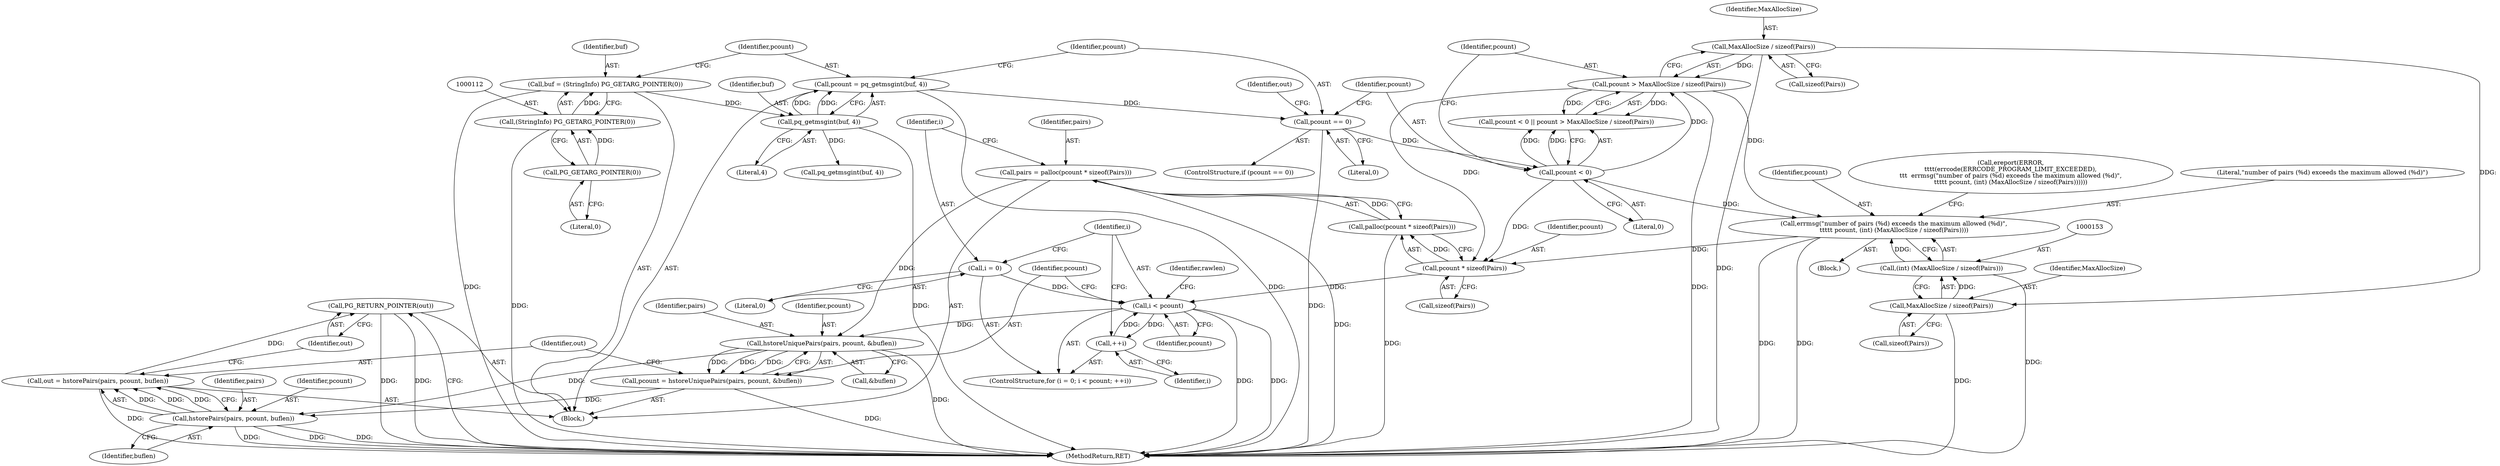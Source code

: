digraph "0_postgres_31400a673325147e1205326008e32135a78b4d8a_2@pointer" {
"1000291" [label="(Call,PG_RETURN_POINTER(out))"];
"1000285" [label="(Call,out = hstorePairs(pairs, pcount, buflen))"];
"1000287" [label="(Call,hstorePairs(pairs, pcount, buflen))"];
"1000280" [label="(Call,hstoreUniquePairs(pairs, pcount, &buflen))"];
"1000158" [label="(Call,pairs = palloc(pcount * sizeof(Pairs)))"];
"1000160" [label="(Call,palloc(pcount * sizeof(Pairs)))"];
"1000161" [label="(Call,pcount * sizeof(Pairs))"];
"1000149" [label="(Call,errmsg(\"number of pairs (%d) exceeds the maximum allowed (%d)\",\n\t\t\t\t\t pcount, (int) (MaxAllocSize / sizeof(Pairs))))"];
"1000138" [label="(Call,pcount > MaxAllocSize / sizeof(Pairs))"];
"1000135" [label="(Call,pcount < 0)"];
"1000121" [label="(Call,pcount == 0)"];
"1000115" [label="(Call,pcount = pq_getmsgint(buf, 4))"];
"1000117" [label="(Call,pq_getmsgint(buf, 4))"];
"1000109" [label="(Call,buf = (StringInfo) PG_GETARG_POINTER(0))"];
"1000111" [label="(Call,(StringInfo) PG_GETARG_POINTER(0))"];
"1000113" [label="(Call,PG_GETARG_POINTER(0))"];
"1000140" [label="(Call,MaxAllocSize / sizeof(Pairs))"];
"1000152" [label="(Call,(int) (MaxAllocSize / sizeof(Pairs)))"];
"1000154" [label="(Call,MaxAllocSize / sizeof(Pairs))"];
"1000169" [label="(Call,i < pcount)"];
"1000166" [label="(Call,i = 0)"];
"1000172" [label="(Call,++i)"];
"1000278" [label="(Call,pcount = hstoreUniquePairs(pairs, pcount, &buflen))"];
"1000281" [label="(Identifier,pairs)"];
"1000154" [label="(Call,MaxAllocSize / sizeof(Pairs))"];
"1000141" [label="(Identifier,MaxAllocSize)"];
"1000162" [label="(Identifier,pcount)"];
"1000117" [label="(Call,pq_getmsgint(buf, 4))"];
"1000283" [label="(Call,&buflen)"];
"1000282" [label="(Identifier,pcount)"];
"1000138" [label="(Call,pcount > MaxAllocSize / sizeof(Pairs))"];
"1000140" [label="(Call,MaxAllocSize / sizeof(Pairs))"];
"1000119" [label="(Literal,4)"];
"1000142" [label="(Call,sizeof(Pairs))"];
"1000110" [label="(Identifier,buf)"];
"1000156" [label="(Call,sizeof(Pairs))"];
"1000168" [label="(Literal,0)"];
"1000115" [label="(Call,pcount = pq_getmsgint(buf, 4))"];
"1000123" [label="(Literal,0)"];
"1000163" [label="(Call,sizeof(Pairs))"];
"1000118" [label="(Identifier,buf)"];
"1000155" [label="(Identifier,MaxAllocSize)"];
"1000136" [label="(Identifier,pcount)"];
"1000173" [label="(Identifier,i)"];
"1000170" [label="(Identifier,i)"];
"1000161" [label="(Call,pcount * sizeof(Pairs))"];
"1000135" [label="(Call,pcount < 0)"];
"1000177" [label="(Identifier,rawlen)"];
"1000150" [label="(Literal,\"number of pairs (%d) exceeds the maximum allowed (%d)\")"];
"1000151" [label="(Identifier,pcount)"];
"1000113" [label="(Call,PG_GETARG_POINTER(0))"];
"1000160" [label="(Call,palloc(pcount * sizeof(Pairs)))"];
"1000169" [label="(Call,i < pcount)"];
"1000111" [label="(Call,(StringInfo) PG_GETARG_POINTER(0))"];
"1000280" [label="(Call,hstoreUniquePairs(pairs, pcount, &buflen))"];
"1000290" [label="(Identifier,buflen)"];
"1000165" [label="(ControlStructure,for (i = 0; i < pcount; ++i))"];
"1000134" [label="(Call,pcount < 0 || pcount > MaxAllocSize / sizeof(Pairs))"];
"1000287" [label="(Call,hstorePairs(pairs, pcount, buflen))"];
"1000149" [label="(Call,errmsg(\"number of pairs (%d) exceeds the maximum allowed (%d)\",\n\t\t\t\t\t pcount, (int) (MaxAllocSize / sizeof(Pairs))))"];
"1000122" [label="(Identifier,pcount)"];
"1000152" [label="(Call,(int) (MaxAllocSize / sizeof(Pairs)))"];
"1000292" [label="(Identifier,out)"];
"1000126" [label="(Identifier,out)"];
"1000102" [label="(Block,)"];
"1000178" [label="(Call,pq_getmsgint(buf, 4))"];
"1000158" [label="(Call,pairs = palloc(pcount * sizeof(Pairs)))"];
"1000116" [label="(Identifier,pcount)"];
"1000139" [label="(Identifier,pcount)"];
"1000120" [label="(ControlStructure,if (pcount == 0))"];
"1000167" [label="(Identifier,i)"];
"1000137" [label="(Literal,0)"];
"1000285" [label="(Call,out = hstorePairs(pairs, pcount, buflen))"];
"1000114" [label="(Literal,0)"];
"1000288" [label="(Identifier,pairs)"];
"1000286" [label="(Identifier,out)"];
"1000289" [label="(Identifier,pcount)"];
"1000146" [label="(Block,)"];
"1000278" [label="(Call,pcount = hstoreUniquePairs(pairs, pcount, &buflen))"];
"1000171" [label="(Identifier,pcount)"];
"1000159" [label="(Identifier,pairs)"];
"1000279" [label="(Identifier,pcount)"];
"1000166" [label="(Call,i = 0)"];
"1000121" [label="(Call,pcount == 0)"];
"1000291" [label="(Call,PG_RETURN_POINTER(out))"];
"1000109" [label="(Call,buf = (StringInfo) PG_GETARG_POINTER(0))"];
"1000172" [label="(Call,++i)"];
"1000293" [label="(MethodReturn,RET)"];
"1000144" [label="(Call,ereport(ERROR,\n\t\t\t\t(errcode(ERRCODE_PROGRAM_LIMIT_EXCEEDED),\n\t\t\t  errmsg(\"number of pairs (%d) exceeds the maximum allowed (%d)\",\n\t\t\t\t\t pcount, (int) (MaxAllocSize / sizeof(Pairs))))))"];
"1000291" -> "1000102"  [label="AST: "];
"1000291" -> "1000292"  [label="CFG: "];
"1000292" -> "1000291"  [label="AST: "];
"1000293" -> "1000291"  [label="CFG: "];
"1000291" -> "1000293"  [label="DDG: "];
"1000291" -> "1000293"  [label="DDG: "];
"1000285" -> "1000291"  [label="DDG: "];
"1000285" -> "1000102"  [label="AST: "];
"1000285" -> "1000287"  [label="CFG: "];
"1000286" -> "1000285"  [label="AST: "];
"1000287" -> "1000285"  [label="AST: "];
"1000292" -> "1000285"  [label="CFG: "];
"1000285" -> "1000293"  [label="DDG: "];
"1000287" -> "1000285"  [label="DDG: "];
"1000287" -> "1000285"  [label="DDG: "];
"1000287" -> "1000285"  [label="DDG: "];
"1000287" -> "1000290"  [label="CFG: "];
"1000288" -> "1000287"  [label="AST: "];
"1000289" -> "1000287"  [label="AST: "];
"1000290" -> "1000287"  [label="AST: "];
"1000287" -> "1000293"  [label="DDG: "];
"1000287" -> "1000293"  [label="DDG: "];
"1000287" -> "1000293"  [label="DDG: "];
"1000280" -> "1000287"  [label="DDG: "];
"1000278" -> "1000287"  [label="DDG: "];
"1000280" -> "1000278"  [label="AST: "];
"1000280" -> "1000283"  [label="CFG: "];
"1000281" -> "1000280"  [label="AST: "];
"1000282" -> "1000280"  [label="AST: "];
"1000283" -> "1000280"  [label="AST: "];
"1000278" -> "1000280"  [label="CFG: "];
"1000280" -> "1000293"  [label="DDG: "];
"1000280" -> "1000278"  [label="DDG: "];
"1000280" -> "1000278"  [label="DDG: "];
"1000280" -> "1000278"  [label="DDG: "];
"1000158" -> "1000280"  [label="DDG: "];
"1000169" -> "1000280"  [label="DDG: "];
"1000158" -> "1000102"  [label="AST: "];
"1000158" -> "1000160"  [label="CFG: "];
"1000159" -> "1000158"  [label="AST: "];
"1000160" -> "1000158"  [label="AST: "];
"1000167" -> "1000158"  [label="CFG: "];
"1000158" -> "1000293"  [label="DDG: "];
"1000160" -> "1000158"  [label="DDG: "];
"1000160" -> "1000161"  [label="CFG: "];
"1000161" -> "1000160"  [label="AST: "];
"1000160" -> "1000293"  [label="DDG: "];
"1000161" -> "1000160"  [label="DDG: "];
"1000161" -> "1000163"  [label="CFG: "];
"1000162" -> "1000161"  [label="AST: "];
"1000163" -> "1000161"  [label="AST: "];
"1000149" -> "1000161"  [label="DDG: "];
"1000138" -> "1000161"  [label="DDG: "];
"1000135" -> "1000161"  [label="DDG: "];
"1000161" -> "1000169"  [label="DDG: "];
"1000149" -> "1000146"  [label="AST: "];
"1000149" -> "1000152"  [label="CFG: "];
"1000150" -> "1000149"  [label="AST: "];
"1000151" -> "1000149"  [label="AST: "];
"1000152" -> "1000149"  [label="AST: "];
"1000144" -> "1000149"  [label="CFG: "];
"1000149" -> "1000293"  [label="DDG: "];
"1000149" -> "1000293"  [label="DDG: "];
"1000138" -> "1000149"  [label="DDG: "];
"1000135" -> "1000149"  [label="DDG: "];
"1000152" -> "1000149"  [label="DDG: "];
"1000138" -> "1000134"  [label="AST: "];
"1000138" -> "1000140"  [label="CFG: "];
"1000139" -> "1000138"  [label="AST: "];
"1000140" -> "1000138"  [label="AST: "];
"1000134" -> "1000138"  [label="CFG: "];
"1000138" -> "1000293"  [label="DDG: "];
"1000138" -> "1000134"  [label="DDG: "];
"1000138" -> "1000134"  [label="DDG: "];
"1000135" -> "1000138"  [label="DDG: "];
"1000140" -> "1000138"  [label="DDG: "];
"1000135" -> "1000134"  [label="AST: "];
"1000135" -> "1000137"  [label="CFG: "];
"1000136" -> "1000135"  [label="AST: "];
"1000137" -> "1000135"  [label="AST: "];
"1000139" -> "1000135"  [label="CFG: "];
"1000134" -> "1000135"  [label="CFG: "];
"1000135" -> "1000134"  [label="DDG: "];
"1000135" -> "1000134"  [label="DDG: "];
"1000121" -> "1000135"  [label="DDG: "];
"1000121" -> "1000120"  [label="AST: "];
"1000121" -> "1000123"  [label="CFG: "];
"1000122" -> "1000121"  [label="AST: "];
"1000123" -> "1000121"  [label="AST: "];
"1000126" -> "1000121"  [label="CFG: "];
"1000136" -> "1000121"  [label="CFG: "];
"1000121" -> "1000293"  [label="DDG: "];
"1000115" -> "1000121"  [label="DDG: "];
"1000115" -> "1000102"  [label="AST: "];
"1000115" -> "1000117"  [label="CFG: "];
"1000116" -> "1000115"  [label="AST: "];
"1000117" -> "1000115"  [label="AST: "];
"1000122" -> "1000115"  [label="CFG: "];
"1000115" -> "1000293"  [label="DDG: "];
"1000117" -> "1000115"  [label="DDG: "];
"1000117" -> "1000115"  [label="DDG: "];
"1000117" -> "1000119"  [label="CFG: "];
"1000118" -> "1000117"  [label="AST: "];
"1000119" -> "1000117"  [label="AST: "];
"1000117" -> "1000293"  [label="DDG: "];
"1000109" -> "1000117"  [label="DDG: "];
"1000117" -> "1000178"  [label="DDG: "];
"1000109" -> "1000102"  [label="AST: "];
"1000109" -> "1000111"  [label="CFG: "];
"1000110" -> "1000109"  [label="AST: "];
"1000111" -> "1000109"  [label="AST: "];
"1000116" -> "1000109"  [label="CFG: "];
"1000109" -> "1000293"  [label="DDG: "];
"1000111" -> "1000109"  [label="DDG: "];
"1000111" -> "1000113"  [label="CFG: "];
"1000112" -> "1000111"  [label="AST: "];
"1000113" -> "1000111"  [label="AST: "];
"1000111" -> "1000293"  [label="DDG: "];
"1000113" -> "1000111"  [label="DDG: "];
"1000113" -> "1000114"  [label="CFG: "];
"1000114" -> "1000113"  [label="AST: "];
"1000140" -> "1000142"  [label="CFG: "];
"1000141" -> "1000140"  [label="AST: "];
"1000142" -> "1000140"  [label="AST: "];
"1000140" -> "1000293"  [label="DDG: "];
"1000140" -> "1000154"  [label="DDG: "];
"1000152" -> "1000154"  [label="CFG: "];
"1000153" -> "1000152"  [label="AST: "];
"1000154" -> "1000152"  [label="AST: "];
"1000152" -> "1000293"  [label="DDG: "];
"1000154" -> "1000152"  [label="DDG: "];
"1000154" -> "1000156"  [label="CFG: "];
"1000155" -> "1000154"  [label="AST: "];
"1000156" -> "1000154"  [label="AST: "];
"1000154" -> "1000293"  [label="DDG: "];
"1000169" -> "1000165"  [label="AST: "];
"1000169" -> "1000171"  [label="CFG: "];
"1000170" -> "1000169"  [label="AST: "];
"1000171" -> "1000169"  [label="AST: "];
"1000177" -> "1000169"  [label="CFG: "];
"1000279" -> "1000169"  [label="CFG: "];
"1000169" -> "1000293"  [label="DDG: "];
"1000169" -> "1000293"  [label="DDG: "];
"1000166" -> "1000169"  [label="DDG: "];
"1000172" -> "1000169"  [label="DDG: "];
"1000169" -> "1000172"  [label="DDG: "];
"1000166" -> "1000165"  [label="AST: "];
"1000166" -> "1000168"  [label="CFG: "];
"1000167" -> "1000166"  [label="AST: "];
"1000168" -> "1000166"  [label="AST: "];
"1000170" -> "1000166"  [label="CFG: "];
"1000172" -> "1000165"  [label="AST: "];
"1000172" -> "1000173"  [label="CFG: "];
"1000173" -> "1000172"  [label="AST: "];
"1000170" -> "1000172"  [label="CFG: "];
"1000278" -> "1000102"  [label="AST: "];
"1000279" -> "1000278"  [label="AST: "];
"1000286" -> "1000278"  [label="CFG: "];
"1000278" -> "1000293"  [label="DDG: "];
}
